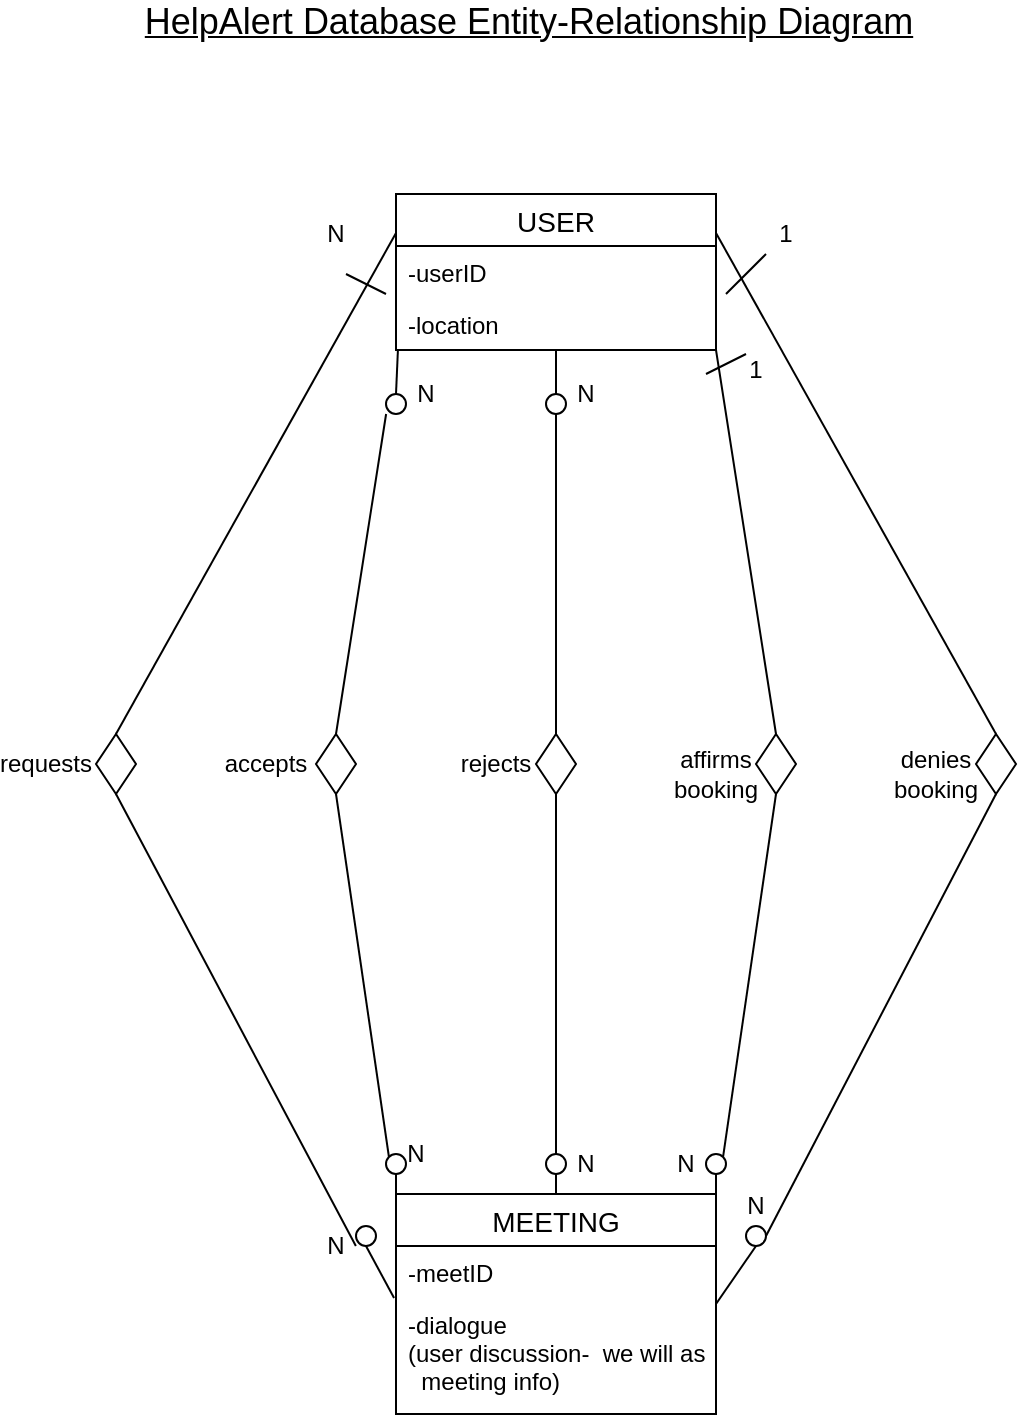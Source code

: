 <mxfile version="12.9.7" type="device"><diagram id="zKAHqi4xe1iviCPrm2eu" name="Page-1"><mxGraphModel dx="1648" dy="755" grid="1" gridSize="10" guides="1" tooltips="1" connect="1" arrows="1" fold="1" page="1" pageScale="1" pageWidth="850" pageHeight="1100" math="0" shadow="0"><root><mxCell id="0"/><mxCell id="1" parent="0"/><mxCell id="IKoJRRG8kisGPZe1bIND-9" value="&lt;font style=&quot;font-size: 18px&quot;&gt;&lt;u&gt;HelpAlert Database Entity-Relationship Diagram&lt;/u&gt;&lt;/font&gt;" style="text;html=1;align=center;verticalAlign=middle;resizable=0;points=[];autosize=1;" vertex="1" parent="1"><mxGeometry x="211" y="54" width="400" height="20" as="geometry"/></mxCell><mxCell id="IKoJRRG8kisGPZe1bIND-5" value="MEETING" style="swimlane;fontStyle=0;childLayout=stackLayout;horizontal=1;startSize=26;horizontalStack=0;resizeParent=1;resizeParentMax=0;resizeLast=0;collapsible=1;marginBottom=0;align=center;fontSize=14;" vertex="1" parent="1"><mxGeometry x="345" y="650" width="160" height="110" as="geometry"/></mxCell><mxCell id="IKoJRRG8kisGPZe1bIND-6" value="-meetID" style="text;strokeColor=none;fillColor=none;spacingLeft=4;spacingRight=4;overflow=hidden;rotatable=0;points=[[0,0.5],[1,0.5]];portConstraint=eastwest;fontSize=12;" vertex="1" parent="IKoJRRG8kisGPZe1bIND-5"><mxGeometry y="26" width="160" height="26" as="geometry"/></mxCell><mxCell id="IKoJRRG8kisGPZe1bIND-7" value="-dialogue&#xA;(user discussion-  we will assume has &#xA;  meeting info)" style="text;strokeColor=none;fillColor=none;spacingLeft=4;spacingRight=4;overflow=hidden;rotatable=0;points=[[0,0.5],[1,0.5]];portConstraint=eastwest;fontSize=12;" vertex="1" parent="IKoJRRG8kisGPZe1bIND-5"><mxGeometry y="52" width="160" height="58" as="geometry"/></mxCell><mxCell id="IKoJRRG8kisGPZe1bIND-1" value="USER" style="swimlane;fontStyle=0;childLayout=stackLayout;horizontal=1;startSize=26;horizontalStack=0;resizeParent=1;resizeParentMax=0;resizeLast=0;collapsible=1;marginBottom=0;align=center;fontSize=14;" vertex="1" parent="1"><mxGeometry x="345" y="150" width="160" height="78" as="geometry"/></mxCell><mxCell id="IKoJRRG8kisGPZe1bIND-2" value="-userID" style="text;strokeColor=none;fillColor=none;spacingLeft=4;spacingRight=4;overflow=hidden;rotatable=0;points=[[0,0.5],[1,0.5]];portConstraint=eastwest;fontSize=12;" vertex="1" parent="IKoJRRG8kisGPZe1bIND-1"><mxGeometry y="26" width="160" height="26" as="geometry"/></mxCell><mxCell id="IKoJRRG8kisGPZe1bIND-3" value="-location" style="text;strokeColor=none;fillColor=none;spacingLeft=4;spacingRight=4;overflow=hidden;rotatable=0;points=[[0,0.5],[1,0.5]];portConstraint=eastwest;fontSize=12;" vertex="1" parent="IKoJRRG8kisGPZe1bIND-1"><mxGeometry y="52" width="160" height="26" as="geometry"/></mxCell><mxCell id="IKoJRRG8kisGPZe1bIND-10" value="" style="rhombus;whiteSpace=wrap;html=1;" vertex="1" parent="1"><mxGeometry x="195" y="420" width="20" height="30" as="geometry"/></mxCell><mxCell id="IKoJRRG8kisGPZe1bIND-11" value="" style="rhombus;whiteSpace=wrap;html=1;" vertex="1" parent="1"><mxGeometry x="305" y="420" width="20" height="30" as="geometry"/></mxCell><mxCell id="IKoJRRG8kisGPZe1bIND-12" value="" style="rhombus;whiteSpace=wrap;html=1;" vertex="1" parent="1"><mxGeometry x="415" y="420" width="20" height="30" as="geometry"/></mxCell><mxCell id="IKoJRRG8kisGPZe1bIND-13" value="" style="rhombus;whiteSpace=wrap;html=1;" vertex="1" parent="1"><mxGeometry x="525" y="420" width="20" height="30" as="geometry"/></mxCell><mxCell id="IKoJRRG8kisGPZe1bIND-14" value="" style="rhombus;whiteSpace=wrap;html=1;" vertex="1" parent="1"><mxGeometry x="635" y="420" width="20" height="30" as="geometry"/></mxCell><mxCell id="IKoJRRG8kisGPZe1bIND-18" value="" style="endArrow=none;html=1;entryX=0;entryY=0.25;entryDx=0;entryDy=0;exitX=0.5;exitY=0;exitDx=0;exitDy=0;" edge="1" parent="1" source="IKoJRRG8kisGPZe1bIND-10" target="IKoJRRG8kisGPZe1bIND-1"><mxGeometry width="50" height="50" relative="1" as="geometry"><mxPoint x="400" y="490" as="sourcePoint"/><mxPoint x="450" y="440" as="targetPoint"/></mxGeometry></mxCell><mxCell id="IKoJRRG8kisGPZe1bIND-19" value="" style="endArrow=none;html=1;entryX=0.006;entryY=1;entryDx=0;entryDy=0;exitX=0.5;exitY=0;exitDx=0;exitDy=0;entryPerimeter=0;" edge="1" parent="1" source="IKoJRRG8kisGPZe1bIND-35" target="IKoJRRG8kisGPZe1bIND-3"><mxGeometry width="50" height="50" relative="1" as="geometry"><mxPoint x="160" y="430" as="sourcePoint"/><mxPoint x="355" y="179.5" as="targetPoint"/></mxGeometry></mxCell><mxCell id="IKoJRRG8kisGPZe1bIND-20" value="" style="endArrow=none;html=1;exitX=0.5;exitY=0;exitDx=0;exitDy=0;entryX=0.5;entryY=1;entryDx=0;entryDy=0;" edge="1" parent="1" source="IKoJRRG8kisGPZe1bIND-62" target="IKoJRRG8kisGPZe1bIND-1"><mxGeometry width="50" height="50" relative="1" as="geometry"><mxPoint x="393" y="420" as="sourcePoint"/><mxPoint x="425" y="220" as="targetPoint"/></mxGeometry></mxCell><mxCell id="IKoJRRG8kisGPZe1bIND-21" value="" style="endArrow=none;html=1;entryX=1;entryY=1;entryDx=0;entryDy=0;exitX=0.5;exitY=0;exitDx=0;exitDy=0;" edge="1" parent="1" source="IKoJRRG8kisGPZe1bIND-13" target="IKoJRRG8kisGPZe1bIND-1"><mxGeometry width="50" height="50" relative="1" as="geometry"><mxPoint x="545" y="412.99" as="sourcePoint"/><mxPoint x="577.08" y="220.002" as="targetPoint"/></mxGeometry></mxCell><mxCell id="IKoJRRG8kisGPZe1bIND-22" value="" style="endArrow=none;html=1;entryX=1;entryY=0.25;entryDx=0;entryDy=0;exitX=0.5;exitY=0;exitDx=0;exitDy=0;" edge="1" parent="1" source="IKoJRRG8kisGPZe1bIND-14" target="IKoJRRG8kisGPZe1bIND-1"><mxGeometry width="50" height="50" relative="1" as="geometry"><mxPoint x="610" y="370.5" as="sourcePoint"/><mxPoint x="750" y="120" as="targetPoint"/><Array as="points"/></mxGeometry></mxCell><mxCell id="IKoJRRG8kisGPZe1bIND-23" value="" style="endArrow=none;html=1;entryX=-0.006;entryY=1;entryDx=0;entryDy=0;exitX=0.5;exitY=1;exitDx=0;exitDy=0;entryPerimeter=0;" edge="1" parent="1" source="IKoJRRG8kisGPZe1bIND-48" target="IKoJRRG8kisGPZe1bIND-6"><mxGeometry width="50" height="50" relative="1" as="geometry"><mxPoint x="215" y="430" as="sourcePoint"/><mxPoint x="355" y="179.5" as="targetPoint"/></mxGeometry></mxCell><mxCell id="IKoJRRG8kisGPZe1bIND-24" value="" style="endArrow=none;html=1;entryX=0.5;entryY=1;entryDx=0;entryDy=0;exitX=0;exitY=0;exitDx=0;exitDy=0;" edge="1" parent="1" source="IKoJRRG8kisGPZe1bIND-40" target="IKoJRRG8kisGPZe1bIND-11"><mxGeometry width="50" height="50" relative="1" as="geometry"><mxPoint x="360" y="612" as="sourcePoint"/><mxPoint x="390.96" y="420" as="targetPoint"/></mxGeometry></mxCell><mxCell id="IKoJRRG8kisGPZe1bIND-25" value="" style="endArrow=none;html=1;exitX=0.5;exitY=0;exitDx=0;exitDy=0;entryX=0.5;entryY=1;entryDx=0;entryDy=0;exitPerimeter=0;" edge="1" parent="1" source="IKoJRRG8kisGPZe1bIND-46" target="IKoJRRG8kisGPZe1bIND-12"><mxGeometry width="50" height="50" relative="1" as="geometry"><mxPoint x="424.5" y="642" as="sourcePoint"/><mxPoint x="450" y="460" as="targetPoint"/></mxGeometry></mxCell><mxCell id="IKoJRRG8kisGPZe1bIND-26" value="" style="endArrow=none;html=1;entryX=0.5;entryY=1;entryDx=0;entryDy=0;exitX=1;exitY=0;exitDx=0;exitDy=0;" edge="1" parent="1" source="IKoJRRG8kisGPZe1bIND-44" target="IKoJRRG8kisGPZe1bIND-13"><mxGeometry width="50" height="50" relative="1" as="geometry"><mxPoint x="600" y="670" as="sourcePoint"/><mxPoint x="570" y="470" as="targetPoint"/></mxGeometry></mxCell><mxCell id="IKoJRRG8kisGPZe1bIND-27" value="" style="endArrow=none;html=1;entryX=1;entryY=0.5;entryDx=0;entryDy=0;exitX=0.5;exitY=1;exitDx=0;exitDy=0;" edge="1" parent="1" source="IKoJRRG8kisGPZe1bIND-42" target="IKoJRRG8kisGPZe1bIND-5"><mxGeometry width="50" height="50" relative="1" as="geometry"><mxPoint x="630" y="470" as="sourcePoint"/><mxPoint x="769.04" y="722" as="targetPoint"/></mxGeometry></mxCell><mxCell id="IKoJRRG8kisGPZe1bIND-28" value="requests" style="text;html=1;strokeColor=none;fillColor=none;align=center;verticalAlign=middle;whiteSpace=wrap;rounded=0;" vertex="1" parent="1"><mxGeometry x="150" y="425" width="40" height="20" as="geometry"/></mxCell><mxCell id="IKoJRRG8kisGPZe1bIND-29" value="accepts" style="text;html=1;strokeColor=none;fillColor=none;align=center;verticalAlign=middle;whiteSpace=wrap;rounded=0;" vertex="1" parent="1"><mxGeometry x="260" y="425" width="40" height="20" as="geometry"/></mxCell><mxCell id="IKoJRRG8kisGPZe1bIND-30" value="rejects" style="text;html=1;strokeColor=none;fillColor=none;align=center;verticalAlign=middle;whiteSpace=wrap;rounded=0;" vertex="1" parent="1"><mxGeometry x="375" y="425" width="40" height="20" as="geometry"/></mxCell><mxCell id="IKoJRRG8kisGPZe1bIND-33" value="affirms&lt;br&gt;booking" style="text;html=1;strokeColor=none;fillColor=none;align=center;verticalAlign=middle;whiteSpace=wrap;rounded=0;" vertex="1" parent="1"><mxGeometry x="485" y="430" width="40" height="20" as="geometry"/></mxCell><mxCell id="IKoJRRG8kisGPZe1bIND-34" value="denies&lt;br&gt;booking" style="text;html=1;strokeColor=none;fillColor=none;align=center;verticalAlign=middle;whiteSpace=wrap;rounded=0;" vertex="1" parent="1"><mxGeometry x="595" y="430" width="40" height="20" as="geometry"/></mxCell><mxCell id="IKoJRRG8kisGPZe1bIND-35" value="" style="ellipse;whiteSpace=wrap;html=1;aspect=fixed;" vertex="1" parent="1"><mxGeometry x="340" y="250" width="10" height="10" as="geometry"/></mxCell><mxCell id="IKoJRRG8kisGPZe1bIND-39" value="" style="endArrow=none;html=1;entryX=0.006;entryY=1;entryDx=0;entryDy=0;exitX=0.5;exitY=0;exitDx=0;exitDy=0;entryPerimeter=0;" edge="1" parent="1" source="IKoJRRG8kisGPZe1bIND-11" target="IKoJRRG8kisGPZe1bIND-35"><mxGeometry width="50" height="50" relative="1" as="geometry"><mxPoint x="315" y="420" as="sourcePoint"/><mxPoint x="345.96" y="228" as="targetPoint"/></mxGeometry></mxCell><mxCell id="IKoJRRG8kisGPZe1bIND-40" value="" style="ellipse;whiteSpace=wrap;html=1;aspect=fixed;" vertex="1" parent="1"><mxGeometry x="340" y="630" width="10" height="10" as="geometry"/></mxCell><mxCell id="IKoJRRG8kisGPZe1bIND-41" value="" style="endArrow=none;html=1;entryX=0.5;entryY=1;entryDx=0;entryDy=0;exitX=0;exitY=0;exitDx=0;exitDy=0;" edge="1" parent="1" source="IKoJRRG8kisGPZe1bIND-5" target="IKoJRRG8kisGPZe1bIND-40"><mxGeometry width="50" height="50" relative="1" as="geometry"><mxPoint x="345" y="650" as="sourcePoint"/><mxPoint x="315" y="450" as="targetPoint"/></mxGeometry></mxCell><mxCell id="IKoJRRG8kisGPZe1bIND-42" value="" style="ellipse;whiteSpace=wrap;html=1;aspect=fixed;" vertex="1" parent="1"><mxGeometry x="520" y="666" width="10" height="10" as="geometry"/></mxCell><mxCell id="IKoJRRG8kisGPZe1bIND-43" value="" style="endArrow=none;html=1;entryX=1;entryY=0.5;entryDx=0;entryDy=0;exitX=0.5;exitY=1;exitDx=0;exitDy=0;" edge="1" parent="1" source="IKoJRRG8kisGPZe1bIND-14" target="IKoJRRG8kisGPZe1bIND-42"><mxGeometry width="50" height="50" relative="1" as="geometry"><mxPoint x="645" y="450" as="sourcePoint"/><mxPoint x="505" y="705" as="targetPoint"/></mxGeometry></mxCell><mxCell id="IKoJRRG8kisGPZe1bIND-44" value="" style="ellipse;whiteSpace=wrap;html=1;aspect=fixed;" vertex="1" parent="1"><mxGeometry x="500" y="630" width="10" height="10" as="geometry"/></mxCell><mxCell id="IKoJRRG8kisGPZe1bIND-45" value="" style="endArrow=none;html=1;entryX=0.5;entryY=1;entryDx=0;entryDy=0;exitX=1;exitY=0;exitDx=0;exitDy=0;" edge="1" parent="1" source="IKoJRRG8kisGPZe1bIND-5" target="IKoJRRG8kisGPZe1bIND-44"><mxGeometry width="50" height="50" relative="1" as="geometry"><mxPoint x="505" y="650" as="sourcePoint"/><mxPoint x="535" y="450" as="targetPoint"/></mxGeometry></mxCell><mxCell id="IKoJRRG8kisGPZe1bIND-46" value="" style="ellipse;whiteSpace=wrap;html=1;aspect=fixed;" vertex="1" parent="1"><mxGeometry x="420" y="630" width="10" height="10" as="geometry"/></mxCell><mxCell id="IKoJRRG8kisGPZe1bIND-47" value="" style="endArrow=none;html=1;exitX=0.5;exitY=0;exitDx=0;exitDy=0;entryX=0.5;entryY=1;entryDx=0;entryDy=0;exitPerimeter=0;" edge="1" parent="1" source="IKoJRRG8kisGPZe1bIND-5" target="IKoJRRG8kisGPZe1bIND-46"><mxGeometry width="50" height="50" relative="1" as="geometry"><mxPoint x="425" y="650" as="sourcePoint"/><mxPoint x="425" y="450" as="targetPoint"/></mxGeometry></mxCell><mxCell id="IKoJRRG8kisGPZe1bIND-48" value="" style="ellipse;whiteSpace=wrap;html=1;aspect=fixed;" vertex="1" parent="1"><mxGeometry x="325" y="666" width="10" height="10" as="geometry"/></mxCell><mxCell id="IKoJRRG8kisGPZe1bIND-49" value="" style="endArrow=none;html=1;entryX=-0.006;entryY=1;entryDx=0;entryDy=0;exitX=0.5;exitY=1;exitDx=0;exitDy=0;entryPerimeter=0;" edge="1" parent="1" source="IKoJRRG8kisGPZe1bIND-10" target="IKoJRRG8kisGPZe1bIND-48"><mxGeometry width="50" height="50" relative="1" as="geometry"><mxPoint x="205" y="450" as="sourcePoint"/><mxPoint x="344.04" y="702" as="targetPoint"/></mxGeometry></mxCell><mxCell id="IKoJRRG8kisGPZe1bIND-50" value="N" style="text;html=1;strokeColor=none;fillColor=none;align=center;verticalAlign=middle;whiteSpace=wrap;rounded=0;" vertex="1" parent="1"><mxGeometry x="515" y="646" width="20" height="20" as="geometry"/></mxCell><mxCell id="IKoJRRG8kisGPZe1bIND-51" value="N" style="text;html=1;strokeColor=none;fillColor=none;align=center;verticalAlign=middle;whiteSpace=wrap;rounded=0;" vertex="1" parent="1"><mxGeometry x="480" y="625" width="20" height="20" as="geometry"/></mxCell><mxCell id="IKoJRRG8kisGPZe1bIND-52" value="N" style="text;html=1;strokeColor=none;fillColor=none;align=center;verticalAlign=middle;whiteSpace=wrap;rounded=0;" vertex="1" parent="1"><mxGeometry x="430" y="625" width="20" height="20" as="geometry"/></mxCell><mxCell id="IKoJRRG8kisGPZe1bIND-53" value="N" style="text;html=1;strokeColor=none;fillColor=none;align=center;verticalAlign=middle;whiteSpace=wrap;rounded=0;" vertex="1" parent="1"><mxGeometry x="345" y="620" width="20" height="20" as="geometry"/></mxCell><mxCell id="IKoJRRG8kisGPZe1bIND-54" value="N" style="text;html=1;strokeColor=none;fillColor=none;align=center;verticalAlign=middle;whiteSpace=wrap;rounded=0;" vertex="1" parent="1"><mxGeometry x="305" y="666" width="20" height="20" as="geometry"/></mxCell><mxCell id="IKoJRRG8kisGPZe1bIND-56" value="N" style="text;html=1;strokeColor=none;fillColor=none;align=center;verticalAlign=middle;whiteSpace=wrap;rounded=0;" vertex="1" parent="1"><mxGeometry x="350" y="240" width="20" height="20" as="geometry"/></mxCell><mxCell id="IKoJRRG8kisGPZe1bIND-57" value="N" style="text;html=1;strokeColor=none;fillColor=none;align=center;verticalAlign=middle;whiteSpace=wrap;rounded=0;" vertex="1" parent="1"><mxGeometry x="305" y="160" width="20" height="20" as="geometry"/></mxCell><mxCell id="IKoJRRG8kisGPZe1bIND-59" value="" style="endArrow=none;html=1;" edge="1" parent="1"><mxGeometry width="50" height="50" relative="1" as="geometry"><mxPoint x="340" y="200" as="sourcePoint"/><mxPoint x="320" y="190" as="targetPoint"/></mxGeometry></mxCell><mxCell id="IKoJRRG8kisGPZe1bIND-60" value="" style="endArrow=none;html=1;" edge="1" parent="1"><mxGeometry width="50" height="50" relative="1" as="geometry"><mxPoint x="530" y="180" as="sourcePoint"/><mxPoint x="510" y="200" as="targetPoint"/></mxGeometry></mxCell><mxCell id="IKoJRRG8kisGPZe1bIND-61" value="" style="endArrow=none;html=1;" edge="1" parent="1"><mxGeometry width="50" height="50" relative="1" as="geometry"><mxPoint x="520" y="230" as="sourcePoint"/><mxPoint x="500" y="240" as="targetPoint"/></mxGeometry></mxCell><mxCell id="IKoJRRG8kisGPZe1bIND-62" value="" style="ellipse;whiteSpace=wrap;html=1;aspect=fixed;" vertex="1" parent="1"><mxGeometry x="420" y="250" width="10" height="10" as="geometry"/></mxCell><mxCell id="IKoJRRG8kisGPZe1bIND-63" value="" style="endArrow=none;html=1;exitX=0.5;exitY=0;exitDx=0;exitDy=0;entryX=0.5;entryY=1;entryDx=0;entryDy=0;" edge="1" parent="1" source="IKoJRRG8kisGPZe1bIND-12" target="IKoJRRG8kisGPZe1bIND-62"><mxGeometry width="50" height="50" relative="1" as="geometry"><mxPoint x="425" y="420" as="sourcePoint"/><mxPoint x="425" y="228" as="targetPoint"/></mxGeometry></mxCell><mxCell id="IKoJRRG8kisGPZe1bIND-64" value="1" style="text;html=1;strokeColor=none;fillColor=none;align=center;verticalAlign=middle;whiteSpace=wrap;rounded=0;" vertex="1" parent="1"><mxGeometry x="515" y="228" width="20" height="20" as="geometry"/></mxCell><mxCell id="IKoJRRG8kisGPZe1bIND-65" value="1" style="text;html=1;strokeColor=none;fillColor=none;align=center;verticalAlign=middle;whiteSpace=wrap;rounded=0;" vertex="1" parent="1"><mxGeometry x="530" y="160" width="20" height="20" as="geometry"/></mxCell><mxCell id="IKoJRRG8kisGPZe1bIND-69" value="N" style="text;html=1;strokeColor=none;fillColor=none;align=center;verticalAlign=middle;whiteSpace=wrap;rounded=0;" vertex="1" parent="1"><mxGeometry x="430" y="240" width="20" height="20" as="geometry"/></mxCell></root></mxGraphModel></diagram></mxfile>